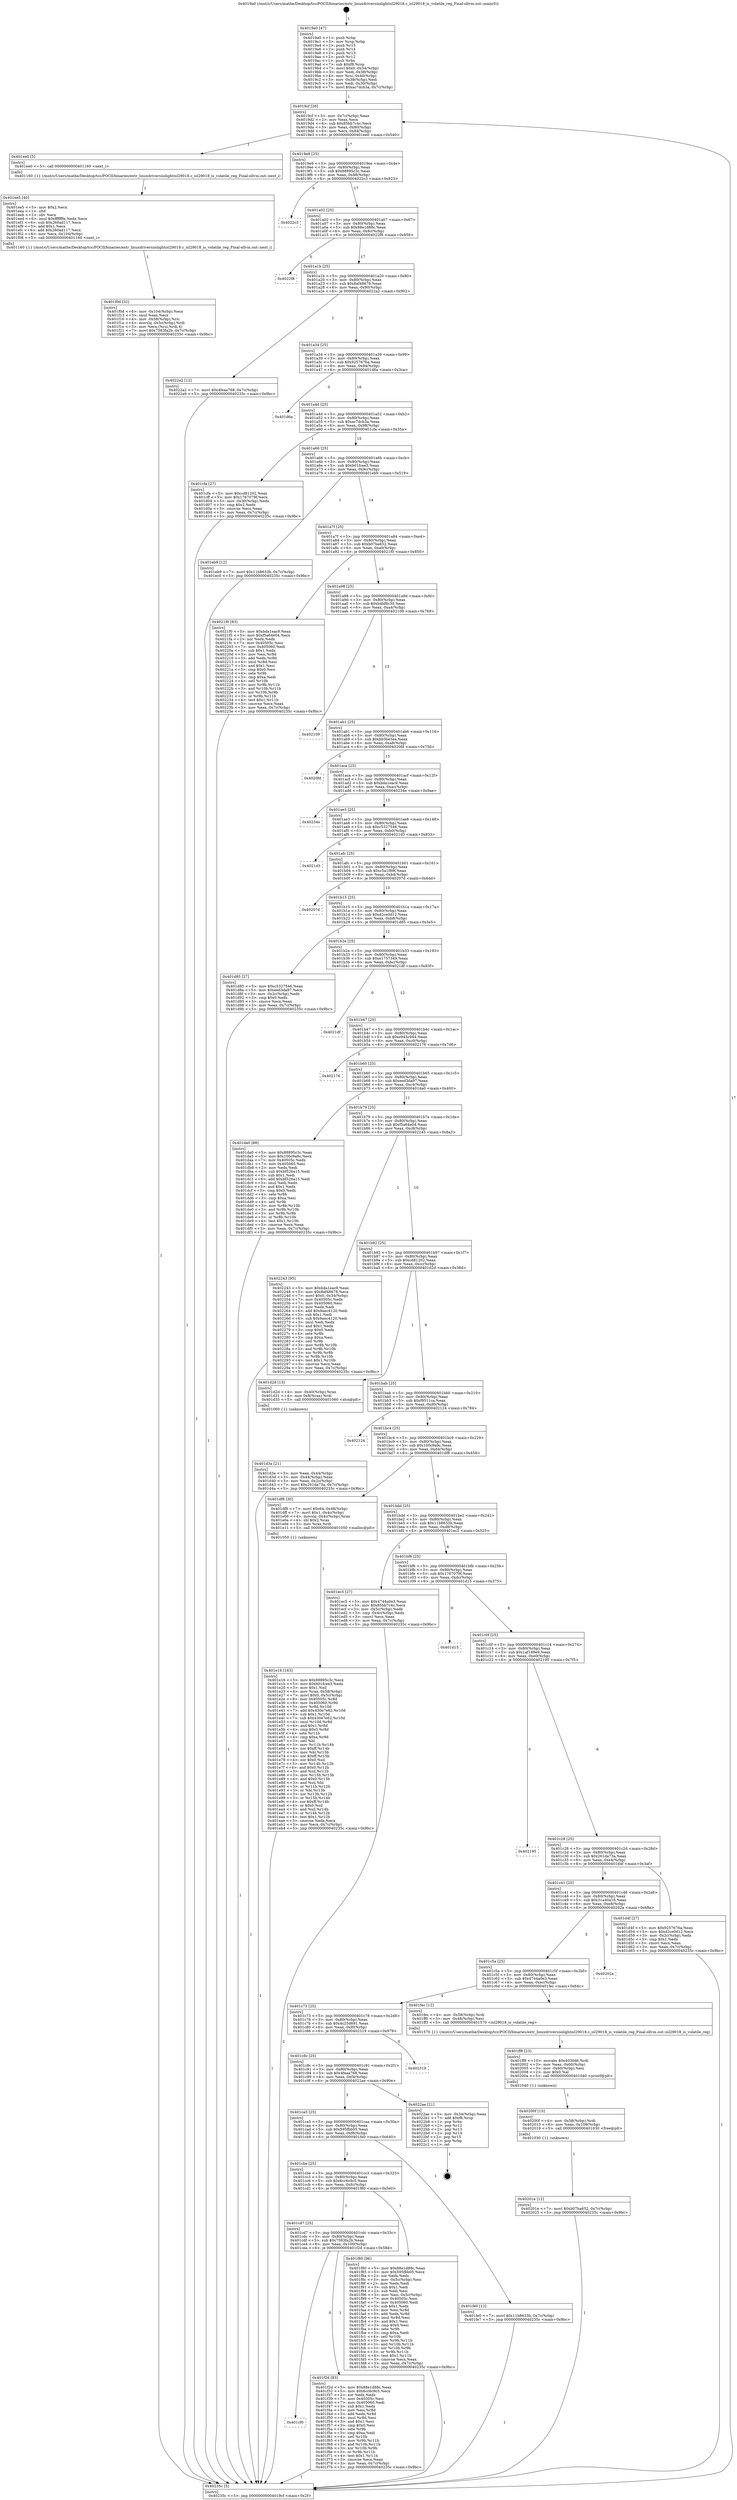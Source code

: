 digraph "0x4019a0" {
  label = "0x4019a0 (/mnt/c/Users/mathe/Desktop/tcc/POCII/binaries/extr_linuxdriversiiolightisl29018.c_isl29018_is_volatile_reg_Final-ollvm.out::main(0))"
  labelloc = "t"
  node[shape=record]

  Entry [label="",width=0.3,height=0.3,shape=circle,fillcolor=black,style=filled]
  "0x4019cf" [label="{
     0x4019cf [26]\l
     | [instrs]\l
     &nbsp;&nbsp;0x4019cf \<+3\>: mov -0x7c(%rbp),%eax\l
     &nbsp;&nbsp;0x4019d2 \<+2\>: mov %eax,%ecx\l
     &nbsp;&nbsp;0x4019d4 \<+6\>: sub $0x85bb7c4c,%ecx\l
     &nbsp;&nbsp;0x4019da \<+3\>: mov %eax,-0x80(%rbp)\l
     &nbsp;&nbsp;0x4019dd \<+6\>: mov %ecx,-0x84(%rbp)\l
     &nbsp;&nbsp;0x4019e3 \<+6\>: je 0000000000401ee0 \<main+0x540\>\l
  }"]
  "0x401ee0" [label="{
     0x401ee0 [5]\l
     | [instrs]\l
     &nbsp;&nbsp;0x401ee0 \<+5\>: call 0000000000401160 \<next_i\>\l
     | [calls]\l
     &nbsp;&nbsp;0x401160 \{1\} (/mnt/c/Users/mathe/Desktop/tcc/POCII/binaries/extr_linuxdriversiiolightisl29018.c_isl29018_is_volatile_reg_Final-ollvm.out::next_i)\l
  }"]
  "0x4019e9" [label="{
     0x4019e9 [25]\l
     | [instrs]\l
     &nbsp;&nbsp;0x4019e9 \<+5\>: jmp 00000000004019ee \<main+0x4e\>\l
     &nbsp;&nbsp;0x4019ee \<+3\>: mov -0x80(%rbp),%eax\l
     &nbsp;&nbsp;0x4019f1 \<+5\>: sub $0x88895c3c,%eax\l
     &nbsp;&nbsp;0x4019f6 \<+6\>: mov %eax,-0x88(%rbp)\l
     &nbsp;&nbsp;0x4019fc \<+6\>: je 00000000004022c3 \<main+0x923\>\l
  }"]
  Exit [label="",width=0.3,height=0.3,shape=circle,fillcolor=black,style=filled,peripheries=2]
  "0x4022c3" [label="{
     0x4022c3\l
  }", style=dashed]
  "0x401a02" [label="{
     0x401a02 [25]\l
     | [instrs]\l
     &nbsp;&nbsp;0x401a02 \<+5\>: jmp 0000000000401a07 \<main+0x67\>\l
     &nbsp;&nbsp;0x401a07 \<+3\>: mov -0x80(%rbp),%eax\l
     &nbsp;&nbsp;0x401a0a \<+5\>: sub $0x88e1d88c,%eax\l
     &nbsp;&nbsp;0x401a0f \<+6\>: mov %eax,-0x8c(%rbp)\l
     &nbsp;&nbsp;0x401a15 \<+6\>: je 00000000004022f8 \<main+0x958\>\l
  }"]
  "0x40201e" [label="{
     0x40201e [12]\l
     | [instrs]\l
     &nbsp;&nbsp;0x40201e \<+7\>: movl $0xb07ba652,-0x7c(%rbp)\l
     &nbsp;&nbsp;0x402025 \<+5\>: jmp 000000000040235c \<main+0x9bc\>\l
  }"]
  "0x4022f8" [label="{
     0x4022f8\l
  }", style=dashed]
  "0x401a1b" [label="{
     0x401a1b [25]\l
     | [instrs]\l
     &nbsp;&nbsp;0x401a1b \<+5\>: jmp 0000000000401a20 \<main+0x80\>\l
     &nbsp;&nbsp;0x401a20 \<+3\>: mov -0x80(%rbp),%eax\l
     &nbsp;&nbsp;0x401a23 \<+5\>: sub $0x8af48678,%eax\l
     &nbsp;&nbsp;0x401a28 \<+6\>: mov %eax,-0x90(%rbp)\l
     &nbsp;&nbsp;0x401a2e \<+6\>: je 00000000004022a2 \<main+0x902\>\l
  }"]
  "0x40200f" [label="{
     0x40200f [15]\l
     | [instrs]\l
     &nbsp;&nbsp;0x40200f \<+4\>: mov -0x58(%rbp),%rdi\l
     &nbsp;&nbsp;0x402013 \<+6\>: mov %eax,-0x108(%rbp)\l
     &nbsp;&nbsp;0x402019 \<+5\>: call 0000000000401030 \<free@plt\>\l
     | [calls]\l
     &nbsp;&nbsp;0x401030 \{1\} (unknown)\l
  }"]
  "0x4022a2" [label="{
     0x4022a2 [12]\l
     | [instrs]\l
     &nbsp;&nbsp;0x4022a2 \<+7\>: movl $0x4feaa768,-0x7c(%rbp)\l
     &nbsp;&nbsp;0x4022a9 \<+5\>: jmp 000000000040235c \<main+0x9bc\>\l
  }"]
  "0x401a34" [label="{
     0x401a34 [25]\l
     | [instrs]\l
     &nbsp;&nbsp;0x401a34 \<+5\>: jmp 0000000000401a39 \<main+0x99\>\l
     &nbsp;&nbsp;0x401a39 \<+3\>: mov -0x80(%rbp),%eax\l
     &nbsp;&nbsp;0x401a3c \<+5\>: sub $0x9257676a,%eax\l
     &nbsp;&nbsp;0x401a41 \<+6\>: mov %eax,-0x94(%rbp)\l
     &nbsp;&nbsp;0x401a47 \<+6\>: je 0000000000401d6a \<main+0x3ca\>\l
  }"]
  "0x401ff8" [label="{
     0x401ff8 [23]\l
     | [instrs]\l
     &nbsp;&nbsp;0x401ff8 \<+10\>: movabs $0x4030d6,%rdi\l
     &nbsp;&nbsp;0x402002 \<+3\>: mov %eax,-0x60(%rbp)\l
     &nbsp;&nbsp;0x402005 \<+3\>: mov -0x60(%rbp),%esi\l
     &nbsp;&nbsp;0x402008 \<+2\>: mov $0x0,%al\l
     &nbsp;&nbsp;0x40200a \<+5\>: call 0000000000401040 \<printf@plt\>\l
     | [calls]\l
     &nbsp;&nbsp;0x401040 \{1\} (unknown)\l
  }"]
  "0x401d6a" [label="{
     0x401d6a\l
  }", style=dashed]
  "0x401a4d" [label="{
     0x401a4d [25]\l
     | [instrs]\l
     &nbsp;&nbsp;0x401a4d \<+5\>: jmp 0000000000401a52 \<main+0xb2\>\l
     &nbsp;&nbsp;0x401a52 \<+3\>: mov -0x80(%rbp),%eax\l
     &nbsp;&nbsp;0x401a55 \<+5\>: sub $0xac7dcb3a,%eax\l
     &nbsp;&nbsp;0x401a5a \<+6\>: mov %eax,-0x98(%rbp)\l
     &nbsp;&nbsp;0x401a60 \<+6\>: je 0000000000401cfa \<main+0x35a\>\l
  }"]
  "0x401cf0" [label="{
     0x401cf0\l
  }", style=dashed]
  "0x401cfa" [label="{
     0x401cfa [27]\l
     | [instrs]\l
     &nbsp;&nbsp;0x401cfa \<+5\>: mov $0xcd81202,%eax\l
     &nbsp;&nbsp;0x401cff \<+5\>: mov $0x1767079f,%ecx\l
     &nbsp;&nbsp;0x401d04 \<+3\>: mov -0x30(%rbp),%edx\l
     &nbsp;&nbsp;0x401d07 \<+3\>: cmp $0x2,%edx\l
     &nbsp;&nbsp;0x401d0a \<+3\>: cmovne %ecx,%eax\l
     &nbsp;&nbsp;0x401d0d \<+3\>: mov %eax,-0x7c(%rbp)\l
     &nbsp;&nbsp;0x401d10 \<+5\>: jmp 000000000040235c \<main+0x9bc\>\l
  }"]
  "0x401a66" [label="{
     0x401a66 [25]\l
     | [instrs]\l
     &nbsp;&nbsp;0x401a66 \<+5\>: jmp 0000000000401a6b \<main+0xcb\>\l
     &nbsp;&nbsp;0x401a6b \<+3\>: mov -0x80(%rbp),%eax\l
     &nbsp;&nbsp;0x401a6e \<+5\>: sub $0xb01fcee3,%eax\l
     &nbsp;&nbsp;0x401a73 \<+6\>: mov %eax,-0x9c(%rbp)\l
     &nbsp;&nbsp;0x401a79 \<+6\>: je 0000000000401eb9 \<main+0x519\>\l
  }"]
  "0x40235c" [label="{
     0x40235c [5]\l
     | [instrs]\l
     &nbsp;&nbsp;0x40235c \<+5\>: jmp 00000000004019cf \<main+0x2f\>\l
  }"]
  "0x4019a0" [label="{
     0x4019a0 [47]\l
     | [instrs]\l
     &nbsp;&nbsp;0x4019a0 \<+1\>: push %rbp\l
     &nbsp;&nbsp;0x4019a1 \<+3\>: mov %rsp,%rbp\l
     &nbsp;&nbsp;0x4019a4 \<+2\>: push %r15\l
     &nbsp;&nbsp;0x4019a6 \<+2\>: push %r14\l
     &nbsp;&nbsp;0x4019a8 \<+2\>: push %r13\l
     &nbsp;&nbsp;0x4019aa \<+2\>: push %r12\l
     &nbsp;&nbsp;0x4019ac \<+1\>: push %rbx\l
     &nbsp;&nbsp;0x4019ad \<+7\>: sub $0xf8,%rsp\l
     &nbsp;&nbsp;0x4019b4 \<+7\>: movl $0x0,-0x34(%rbp)\l
     &nbsp;&nbsp;0x4019bb \<+3\>: mov %edi,-0x38(%rbp)\l
     &nbsp;&nbsp;0x4019be \<+4\>: mov %rsi,-0x40(%rbp)\l
     &nbsp;&nbsp;0x4019c2 \<+3\>: mov -0x38(%rbp),%edi\l
     &nbsp;&nbsp;0x4019c5 \<+3\>: mov %edi,-0x30(%rbp)\l
     &nbsp;&nbsp;0x4019c8 \<+7\>: movl $0xac7dcb3a,-0x7c(%rbp)\l
  }"]
  "0x401f2d" [label="{
     0x401f2d [83]\l
     | [instrs]\l
     &nbsp;&nbsp;0x401f2d \<+5\>: mov $0x88e1d88c,%eax\l
     &nbsp;&nbsp;0x401f32 \<+5\>: mov $0x6cc6c9c5,%ecx\l
     &nbsp;&nbsp;0x401f37 \<+2\>: xor %edx,%edx\l
     &nbsp;&nbsp;0x401f39 \<+7\>: mov 0x40505c,%esi\l
     &nbsp;&nbsp;0x401f40 \<+7\>: mov 0x405060,%edi\l
     &nbsp;&nbsp;0x401f47 \<+3\>: sub $0x1,%edx\l
     &nbsp;&nbsp;0x401f4a \<+3\>: mov %esi,%r8d\l
     &nbsp;&nbsp;0x401f4d \<+3\>: add %edx,%r8d\l
     &nbsp;&nbsp;0x401f50 \<+4\>: imul %r8d,%esi\l
     &nbsp;&nbsp;0x401f54 \<+3\>: and $0x1,%esi\l
     &nbsp;&nbsp;0x401f57 \<+3\>: cmp $0x0,%esi\l
     &nbsp;&nbsp;0x401f5a \<+4\>: sete %r9b\l
     &nbsp;&nbsp;0x401f5e \<+3\>: cmp $0xa,%edi\l
     &nbsp;&nbsp;0x401f61 \<+4\>: setl %r10b\l
     &nbsp;&nbsp;0x401f65 \<+3\>: mov %r9b,%r11b\l
     &nbsp;&nbsp;0x401f68 \<+3\>: and %r10b,%r11b\l
     &nbsp;&nbsp;0x401f6b \<+3\>: xor %r10b,%r9b\l
     &nbsp;&nbsp;0x401f6e \<+3\>: or %r9b,%r11b\l
     &nbsp;&nbsp;0x401f71 \<+4\>: test $0x1,%r11b\l
     &nbsp;&nbsp;0x401f75 \<+3\>: cmovne %ecx,%eax\l
     &nbsp;&nbsp;0x401f78 \<+3\>: mov %eax,-0x7c(%rbp)\l
     &nbsp;&nbsp;0x401f7b \<+5\>: jmp 000000000040235c \<main+0x9bc\>\l
  }"]
  "0x401eb9" [label="{
     0x401eb9 [12]\l
     | [instrs]\l
     &nbsp;&nbsp;0x401eb9 \<+7\>: movl $0x11b8633b,-0x7c(%rbp)\l
     &nbsp;&nbsp;0x401ec0 \<+5\>: jmp 000000000040235c \<main+0x9bc\>\l
  }"]
  "0x401a7f" [label="{
     0x401a7f [25]\l
     | [instrs]\l
     &nbsp;&nbsp;0x401a7f \<+5\>: jmp 0000000000401a84 \<main+0xe4\>\l
     &nbsp;&nbsp;0x401a84 \<+3\>: mov -0x80(%rbp),%eax\l
     &nbsp;&nbsp;0x401a87 \<+5\>: sub $0xb07ba652,%eax\l
     &nbsp;&nbsp;0x401a8c \<+6\>: mov %eax,-0xa0(%rbp)\l
     &nbsp;&nbsp;0x401a92 \<+6\>: je 00000000004021f0 \<main+0x850\>\l
  }"]
  "0x401cd7" [label="{
     0x401cd7 [25]\l
     | [instrs]\l
     &nbsp;&nbsp;0x401cd7 \<+5\>: jmp 0000000000401cdc \<main+0x33c\>\l
     &nbsp;&nbsp;0x401cdc \<+3\>: mov -0x80(%rbp),%eax\l
     &nbsp;&nbsp;0x401cdf \<+5\>: sub $0x7583fa2b,%eax\l
     &nbsp;&nbsp;0x401ce4 \<+6\>: mov %eax,-0x100(%rbp)\l
     &nbsp;&nbsp;0x401cea \<+6\>: je 0000000000401f2d \<main+0x58d\>\l
  }"]
  "0x4021f0" [label="{
     0x4021f0 [83]\l
     | [instrs]\l
     &nbsp;&nbsp;0x4021f0 \<+5\>: mov $0xbda1eac9,%eax\l
     &nbsp;&nbsp;0x4021f5 \<+5\>: mov $0xf5a64e04,%ecx\l
     &nbsp;&nbsp;0x4021fa \<+2\>: xor %edx,%edx\l
     &nbsp;&nbsp;0x4021fc \<+7\>: mov 0x40505c,%esi\l
     &nbsp;&nbsp;0x402203 \<+7\>: mov 0x405060,%edi\l
     &nbsp;&nbsp;0x40220a \<+3\>: sub $0x1,%edx\l
     &nbsp;&nbsp;0x40220d \<+3\>: mov %esi,%r8d\l
     &nbsp;&nbsp;0x402210 \<+3\>: add %edx,%r8d\l
     &nbsp;&nbsp;0x402213 \<+4\>: imul %r8d,%esi\l
     &nbsp;&nbsp;0x402217 \<+3\>: and $0x1,%esi\l
     &nbsp;&nbsp;0x40221a \<+3\>: cmp $0x0,%esi\l
     &nbsp;&nbsp;0x40221d \<+4\>: sete %r9b\l
     &nbsp;&nbsp;0x402221 \<+3\>: cmp $0xa,%edi\l
     &nbsp;&nbsp;0x402224 \<+4\>: setl %r10b\l
     &nbsp;&nbsp;0x402228 \<+3\>: mov %r9b,%r11b\l
     &nbsp;&nbsp;0x40222b \<+3\>: and %r10b,%r11b\l
     &nbsp;&nbsp;0x40222e \<+3\>: xor %r10b,%r9b\l
     &nbsp;&nbsp;0x402231 \<+3\>: or %r9b,%r11b\l
     &nbsp;&nbsp;0x402234 \<+4\>: test $0x1,%r11b\l
     &nbsp;&nbsp;0x402238 \<+3\>: cmovne %ecx,%eax\l
     &nbsp;&nbsp;0x40223b \<+3\>: mov %eax,-0x7c(%rbp)\l
     &nbsp;&nbsp;0x40223e \<+5\>: jmp 000000000040235c \<main+0x9bc\>\l
  }"]
  "0x401a98" [label="{
     0x401a98 [25]\l
     | [instrs]\l
     &nbsp;&nbsp;0x401a98 \<+5\>: jmp 0000000000401a9d \<main+0xfd\>\l
     &nbsp;&nbsp;0x401a9d \<+3\>: mov -0x80(%rbp),%eax\l
     &nbsp;&nbsp;0x401aa0 \<+5\>: sub $0xb4bf6c30,%eax\l
     &nbsp;&nbsp;0x401aa5 \<+6\>: mov %eax,-0xa4(%rbp)\l
     &nbsp;&nbsp;0x401aab \<+6\>: je 0000000000402109 \<main+0x769\>\l
  }"]
  "0x401f80" [label="{
     0x401f80 [96]\l
     | [instrs]\l
     &nbsp;&nbsp;0x401f80 \<+5\>: mov $0x88e1d88c,%eax\l
     &nbsp;&nbsp;0x401f85 \<+5\>: mov $0x595fbb05,%ecx\l
     &nbsp;&nbsp;0x401f8a \<+2\>: xor %edx,%edx\l
     &nbsp;&nbsp;0x401f8c \<+3\>: mov -0x5c(%rbp),%esi\l
     &nbsp;&nbsp;0x401f8f \<+2\>: mov %edx,%edi\l
     &nbsp;&nbsp;0x401f91 \<+3\>: sub $0x1,%edi\l
     &nbsp;&nbsp;0x401f94 \<+2\>: sub %edi,%esi\l
     &nbsp;&nbsp;0x401f96 \<+3\>: mov %esi,-0x5c(%rbp)\l
     &nbsp;&nbsp;0x401f99 \<+7\>: mov 0x40505c,%esi\l
     &nbsp;&nbsp;0x401fa0 \<+7\>: mov 0x405060,%edi\l
     &nbsp;&nbsp;0x401fa7 \<+3\>: sub $0x1,%edx\l
     &nbsp;&nbsp;0x401faa \<+3\>: mov %esi,%r8d\l
     &nbsp;&nbsp;0x401fad \<+3\>: add %edx,%r8d\l
     &nbsp;&nbsp;0x401fb0 \<+4\>: imul %r8d,%esi\l
     &nbsp;&nbsp;0x401fb4 \<+3\>: and $0x1,%esi\l
     &nbsp;&nbsp;0x401fb7 \<+3\>: cmp $0x0,%esi\l
     &nbsp;&nbsp;0x401fba \<+4\>: sete %r9b\l
     &nbsp;&nbsp;0x401fbe \<+3\>: cmp $0xa,%edi\l
     &nbsp;&nbsp;0x401fc1 \<+4\>: setl %r10b\l
     &nbsp;&nbsp;0x401fc5 \<+3\>: mov %r9b,%r11b\l
     &nbsp;&nbsp;0x401fc8 \<+3\>: and %r10b,%r11b\l
     &nbsp;&nbsp;0x401fcb \<+3\>: xor %r10b,%r9b\l
     &nbsp;&nbsp;0x401fce \<+3\>: or %r9b,%r11b\l
     &nbsp;&nbsp;0x401fd1 \<+4\>: test $0x1,%r11b\l
     &nbsp;&nbsp;0x401fd5 \<+3\>: cmovne %ecx,%eax\l
     &nbsp;&nbsp;0x401fd8 \<+3\>: mov %eax,-0x7c(%rbp)\l
     &nbsp;&nbsp;0x401fdb \<+5\>: jmp 000000000040235c \<main+0x9bc\>\l
  }"]
  "0x402109" [label="{
     0x402109\l
  }", style=dashed]
  "0x401ab1" [label="{
     0x401ab1 [25]\l
     | [instrs]\l
     &nbsp;&nbsp;0x401ab1 \<+5\>: jmp 0000000000401ab6 \<main+0x116\>\l
     &nbsp;&nbsp;0x401ab6 \<+3\>: mov -0x80(%rbp),%eax\l
     &nbsp;&nbsp;0x401ab9 \<+5\>: sub $0xbb3be3ee,%eax\l
     &nbsp;&nbsp;0x401abe \<+6\>: mov %eax,-0xa8(%rbp)\l
     &nbsp;&nbsp;0x401ac4 \<+6\>: je 00000000004020fd \<main+0x75d\>\l
  }"]
  "0x401cbe" [label="{
     0x401cbe [25]\l
     | [instrs]\l
     &nbsp;&nbsp;0x401cbe \<+5\>: jmp 0000000000401cc3 \<main+0x323\>\l
     &nbsp;&nbsp;0x401cc3 \<+3\>: mov -0x80(%rbp),%eax\l
     &nbsp;&nbsp;0x401cc6 \<+5\>: sub $0x6cc6c9c5,%eax\l
     &nbsp;&nbsp;0x401ccb \<+6\>: mov %eax,-0xfc(%rbp)\l
     &nbsp;&nbsp;0x401cd1 \<+6\>: je 0000000000401f80 \<main+0x5e0\>\l
  }"]
  "0x4020fd" [label="{
     0x4020fd\l
  }", style=dashed]
  "0x401aca" [label="{
     0x401aca [25]\l
     | [instrs]\l
     &nbsp;&nbsp;0x401aca \<+5\>: jmp 0000000000401acf \<main+0x12f\>\l
     &nbsp;&nbsp;0x401acf \<+3\>: mov -0x80(%rbp),%eax\l
     &nbsp;&nbsp;0x401ad2 \<+5\>: sub $0xbda1eac9,%eax\l
     &nbsp;&nbsp;0x401ad7 \<+6\>: mov %eax,-0xac(%rbp)\l
     &nbsp;&nbsp;0x401add \<+6\>: je 000000000040234e \<main+0x9ae\>\l
  }"]
  "0x401fe0" [label="{
     0x401fe0 [12]\l
     | [instrs]\l
     &nbsp;&nbsp;0x401fe0 \<+7\>: movl $0x11b8633b,-0x7c(%rbp)\l
     &nbsp;&nbsp;0x401fe7 \<+5\>: jmp 000000000040235c \<main+0x9bc\>\l
  }"]
  "0x40234e" [label="{
     0x40234e\l
  }", style=dashed]
  "0x401ae3" [label="{
     0x401ae3 [25]\l
     | [instrs]\l
     &nbsp;&nbsp;0x401ae3 \<+5\>: jmp 0000000000401ae8 \<main+0x148\>\l
     &nbsp;&nbsp;0x401ae8 \<+3\>: mov -0x80(%rbp),%eax\l
     &nbsp;&nbsp;0x401aeb \<+5\>: sub $0xc5327546,%eax\l
     &nbsp;&nbsp;0x401af0 \<+6\>: mov %eax,-0xb0(%rbp)\l
     &nbsp;&nbsp;0x401af6 \<+6\>: je 00000000004021d3 \<main+0x833\>\l
  }"]
  "0x401ca5" [label="{
     0x401ca5 [25]\l
     | [instrs]\l
     &nbsp;&nbsp;0x401ca5 \<+5\>: jmp 0000000000401caa \<main+0x30a\>\l
     &nbsp;&nbsp;0x401caa \<+3\>: mov -0x80(%rbp),%eax\l
     &nbsp;&nbsp;0x401cad \<+5\>: sub $0x595fbb05,%eax\l
     &nbsp;&nbsp;0x401cb2 \<+6\>: mov %eax,-0xf8(%rbp)\l
     &nbsp;&nbsp;0x401cb8 \<+6\>: je 0000000000401fe0 \<main+0x640\>\l
  }"]
  "0x4021d3" [label="{
     0x4021d3\l
  }", style=dashed]
  "0x401afc" [label="{
     0x401afc [25]\l
     | [instrs]\l
     &nbsp;&nbsp;0x401afc \<+5\>: jmp 0000000000401b01 \<main+0x161\>\l
     &nbsp;&nbsp;0x401b01 \<+3\>: mov -0x80(%rbp),%eax\l
     &nbsp;&nbsp;0x401b04 \<+5\>: sub $0xc5a1f89f,%eax\l
     &nbsp;&nbsp;0x401b09 \<+6\>: mov %eax,-0xb4(%rbp)\l
     &nbsp;&nbsp;0x401b0f \<+6\>: je 000000000040207d \<main+0x6dd\>\l
  }"]
  "0x4022ae" [label="{
     0x4022ae [21]\l
     | [instrs]\l
     &nbsp;&nbsp;0x4022ae \<+3\>: mov -0x34(%rbp),%eax\l
     &nbsp;&nbsp;0x4022b1 \<+7\>: add $0xf8,%rsp\l
     &nbsp;&nbsp;0x4022b8 \<+1\>: pop %rbx\l
     &nbsp;&nbsp;0x4022b9 \<+2\>: pop %r12\l
     &nbsp;&nbsp;0x4022bb \<+2\>: pop %r13\l
     &nbsp;&nbsp;0x4022bd \<+2\>: pop %r14\l
     &nbsp;&nbsp;0x4022bf \<+2\>: pop %r15\l
     &nbsp;&nbsp;0x4022c1 \<+1\>: pop %rbp\l
     &nbsp;&nbsp;0x4022c2 \<+1\>: ret\l
  }"]
  "0x40207d" [label="{
     0x40207d\l
  }", style=dashed]
  "0x401b15" [label="{
     0x401b15 [25]\l
     | [instrs]\l
     &nbsp;&nbsp;0x401b15 \<+5\>: jmp 0000000000401b1a \<main+0x17a\>\l
     &nbsp;&nbsp;0x401b1a \<+3\>: mov -0x80(%rbp),%eax\l
     &nbsp;&nbsp;0x401b1d \<+5\>: sub $0xd2ce0d12,%eax\l
     &nbsp;&nbsp;0x401b22 \<+6\>: mov %eax,-0xb8(%rbp)\l
     &nbsp;&nbsp;0x401b28 \<+6\>: je 0000000000401d85 \<main+0x3e5\>\l
  }"]
  "0x401c8c" [label="{
     0x401c8c [25]\l
     | [instrs]\l
     &nbsp;&nbsp;0x401c8c \<+5\>: jmp 0000000000401c91 \<main+0x2f1\>\l
     &nbsp;&nbsp;0x401c91 \<+3\>: mov -0x80(%rbp),%eax\l
     &nbsp;&nbsp;0x401c94 \<+5\>: sub $0x4feaa768,%eax\l
     &nbsp;&nbsp;0x401c99 \<+6\>: mov %eax,-0xf4(%rbp)\l
     &nbsp;&nbsp;0x401c9f \<+6\>: je 00000000004022ae \<main+0x90e\>\l
  }"]
  "0x401d85" [label="{
     0x401d85 [27]\l
     | [instrs]\l
     &nbsp;&nbsp;0x401d85 \<+5\>: mov $0xc5327546,%eax\l
     &nbsp;&nbsp;0x401d8a \<+5\>: mov $0xeed3da97,%ecx\l
     &nbsp;&nbsp;0x401d8f \<+3\>: mov -0x2c(%rbp),%edx\l
     &nbsp;&nbsp;0x401d92 \<+3\>: cmp $0x0,%edx\l
     &nbsp;&nbsp;0x401d95 \<+3\>: cmove %ecx,%eax\l
     &nbsp;&nbsp;0x401d98 \<+3\>: mov %eax,-0x7c(%rbp)\l
     &nbsp;&nbsp;0x401d9b \<+5\>: jmp 000000000040235c \<main+0x9bc\>\l
  }"]
  "0x401b2e" [label="{
     0x401b2e [25]\l
     | [instrs]\l
     &nbsp;&nbsp;0x401b2e \<+5\>: jmp 0000000000401b33 \<main+0x193\>\l
     &nbsp;&nbsp;0x401b33 \<+3\>: mov -0x80(%rbp),%eax\l
     &nbsp;&nbsp;0x401b36 \<+5\>: sub $0xe1757349,%eax\l
     &nbsp;&nbsp;0x401b3b \<+6\>: mov %eax,-0xbc(%rbp)\l
     &nbsp;&nbsp;0x401b41 \<+6\>: je 00000000004021df \<main+0x83f\>\l
  }"]
  "0x402319" [label="{
     0x402319\l
  }", style=dashed]
  "0x4021df" [label="{
     0x4021df\l
  }", style=dashed]
  "0x401b47" [label="{
     0x401b47 [25]\l
     | [instrs]\l
     &nbsp;&nbsp;0x401b47 \<+5\>: jmp 0000000000401b4c \<main+0x1ac\>\l
     &nbsp;&nbsp;0x401b4c \<+3\>: mov -0x80(%rbp),%eax\l
     &nbsp;&nbsp;0x401b4f \<+5\>: sub $0xe945c944,%eax\l
     &nbsp;&nbsp;0x401b54 \<+6\>: mov %eax,-0xc0(%rbp)\l
     &nbsp;&nbsp;0x401b5a \<+6\>: je 0000000000402176 \<main+0x7d6\>\l
  }"]
  "0x401c73" [label="{
     0x401c73 [25]\l
     | [instrs]\l
     &nbsp;&nbsp;0x401c73 \<+5\>: jmp 0000000000401c78 \<main+0x2d8\>\l
     &nbsp;&nbsp;0x401c78 \<+3\>: mov -0x80(%rbp),%eax\l
     &nbsp;&nbsp;0x401c7b \<+5\>: sub $0x4c25d691,%eax\l
     &nbsp;&nbsp;0x401c80 \<+6\>: mov %eax,-0xf0(%rbp)\l
     &nbsp;&nbsp;0x401c86 \<+6\>: je 0000000000402319 \<main+0x979\>\l
  }"]
  "0x402176" [label="{
     0x402176\l
  }", style=dashed]
  "0x401b60" [label="{
     0x401b60 [25]\l
     | [instrs]\l
     &nbsp;&nbsp;0x401b60 \<+5\>: jmp 0000000000401b65 \<main+0x1c5\>\l
     &nbsp;&nbsp;0x401b65 \<+3\>: mov -0x80(%rbp),%eax\l
     &nbsp;&nbsp;0x401b68 \<+5\>: sub $0xeed3da97,%eax\l
     &nbsp;&nbsp;0x401b6d \<+6\>: mov %eax,-0xc4(%rbp)\l
     &nbsp;&nbsp;0x401b73 \<+6\>: je 0000000000401da0 \<main+0x400\>\l
  }"]
  "0x401fec" [label="{
     0x401fec [12]\l
     | [instrs]\l
     &nbsp;&nbsp;0x401fec \<+4\>: mov -0x58(%rbp),%rdi\l
     &nbsp;&nbsp;0x401ff0 \<+3\>: mov -0x48(%rbp),%esi\l
     &nbsp;&nbsp;0x401ff3 \<+5\>: call 0000000000401570 \<isl29018_is_volatile_reg\>\l
     | [calls]\l
     &nbsp;&nbsp;0x401570 \{1\} (/mnt/c/Users/mathe/Desktop/tcc/POCII/binaries/extr_linuxdriversiiolightisl29018.c_isl29018_is_volatile_reg_Final-ollvm.out::isl29018_is_volatile_reg)\l
  }"]
  "0x401da0" [label="{
     0x401da0 [88]\l
     | [instrs]\l
     &nbsp;&nbsp;0x401da0 \<+5\>: mov $0x88895c3c,%eax\l
     &nbsp;&nbsp;0x401da5 \<+5\>: mov $0x100c9a9c,%ecx\l
     &nbsp;&nbsp;0x401daa \<+7\>: mov 0x40505c,%edx\l
     &nbsp;&nbsp;0x401db1 \<+7\>: mov 0x405060,%esi\l
     &nbsp;&nbsp;0x401db8 \<+2\>: mov %edx,%edi\l
     &nbsp;&nbsp;0x401dba \<+6\>: sub $0xbf526a15,%edi\l
     &nbsp;&nbsp;0x401dc0 \<+3\>: sub $0x1,%edi\l
     &nbsp;&nbsp;0x401dc3 \<+6\>: add $0xbf526a15,%edi\l
     &nbsp;&nbsp;0x401dc9 \<+3\>: imul %edi,%edx\l
     &nbsp;&nbsp;0x401dcc \<+3\>: and $0x1,%edx\l
     &nbsp;&nbsp;0x401dcf \<+3\>: cmp $0x0,%edx\l
     &nbsp;&nbsp;0x401dd2 \<+4\>: sete %r8b\l
     &nbsp;&nbsp;0x401dd6 \<+3\>: cmp $0xa,%esi\l
     &nbsp;&nbsp;0x401dd9 \<+4\>: setl %r9b\l
     &nbsp;&nbsp;0x401ddd \<+3\>: mov %r8b,%r10b\l
     &nbsp;&nbsp;0x401de0 \<+3\>: and %r9b,%r10b\l
     &nbsp;&nbsp;0x401de3 \<+3\>: xor %r9b,%r8b\l
     &nbsp;&nbsp;0x401de6 \<+3\>: or %r8b,%r10b\l
     &nbsp;&nbsp;0x401de9 \<+4\>: test $0x1,%r10b\l
     &nbsp;&nbsp;0x401ded \<+3\>: cmovne %ecx,%eax\l
     &nbsp;&nbsp;0x401df0 \<+3\>: mov %eax,-0x7c(%rbp)\l
     &nbsp;&nbsp;0x401df3 \<+5\>: jmp 000000000040235c \<main+0x9bc\>\l
  }"]
  "0x401b79" [label="{
     0x401b79 [25]\l
     | [instrs]\l
     &nbsp;&nbsp;0x401b79 \<+5\>: jmp 0000000000401b7e \<main+0x1de\>\l
     &nbsp;&nbsp;0x401b7e \<+3\>: mov -0x80(%rbp),%eax\l
     &nbsp;&nbsp;0x401b81 \<+5\>: sub $0xf5a64e04,%eax\l
     &nbsp;&nbsp;0x401b86 \<+6\>: mov %eax,-0xc8(%rbp)\l
     &nbsp;&nbsp;0x401b8c \<+6\>: je 0000000000402243 \<main+0x8a3\>\l
  }"]
  "0x401c5a" [label="{
     0x401c5a [25]\l
     | [instrs]\l
     &nbsp;&nbsp;0x401c5a \<+5\>: jmp 0000000000401c5f \<main+0x2bf\>\l
     &nbsp;&nbsp;0x401c5f \<+3\>: mov -0x80(%rbp),%eax\l
     &nbsp;&nbsp;0x401c62 \<+5\>: sub $0x4744a0e3,%eax\l
     &nbsp;&nbsp;0x401c67 \<+6\>: mov %eax,-0xec(%rbp)\l
     &nbsp;&nbsp;0x401c6d \<+6\>: je 0000000000401fec \<main+0x64c\>\l
  }"]
  "0x402243" [label="{
     0x402243 [95]\l
     | [instrs]\l
     &nbsp;&nbsp;0x402243 \<+5\>: mov $0xbda1eac9,%eax\l
     &nbsp;&nbsp;0x402248 \<+5\>: mov $0x8af48678,%ecx\l
     &nbsp;&nbsp;0x40224d \<+7\>: movl $0x0,-0x34(%rbp)\l
     &nbsp;&nbsp;0x402254 \<+7\>: mov 0x40505c,%edx\l
     &nbsp;&nbsp;0x40225b \<+7\>: mov 0x405060,%esi\l
     &nbsp;&nbsp;0x402262 \<+2\>: mov %edx,%edi\l
     &nbsp;&nbsp;0x402264 \<+6\>: add $0x9aec4120,%edi\l
     &nbsp;&nbsp;0x40226a \<+3\>: sub $0x1,%edi\l
     &nbsp;&nbsp;0x40226d \<+6\>: sub $0x9aec4120,%edi\l
     &nbsp;&nbsp;0x402273 \<+3\>: imul %edi,%edx\l
     &nbsp;&nbsp;0x402276 \<+3\>: and $0x1,%edx\l
     &nbsp;&nbsp;0x402279 \<+3\>: cmp $0x0,%edx\l
     &nbsp;&nbsp;0x40227c \<+4\>: sete %r8b\l
     &nbsp;&nbsp;0x402280 \<+3\>: cmp $0xa,%esi\l
     &nbsp;&nbsp;0x402283 \<+4\>: setl %r9b\l
     &nbsp;&nbsp;0x402287 \<+3\>: mov %r8b,%r10b\l
     &nbsp;&nbsp;0x40228a \<+3\>: and %r9b,%r10b\l
     &nbsp;&nbsp;0x40228d \<+3\>: xor %r9b,%r8b\l
     &nbsp;&nbsp;0x402290 \<+3\>: or %r8b,%r10b\l
     &nbsp;&nbsp;0x402293 \<+4\>: test $0x1,%r10b\l
     &nbsp;&nbsp;0x402297 \<+3\>: cmovne %ecx,%eax\l
     &nbsp;&nbsp;0x40229a \<+3\>: mov %eax,-0x7c(%rbp)\l
     &nbsp;&nbsp;0x40229d \<+5\>: jmp 000000000040235c \<main+0x9bc\>\l
  }"]
  "0x401b92" [label="{
     0x401b92 [25]\l
     | [instrs]\l
     &nbsp;&nbsp;0x401b92 \<+5\>: jmp 0000000000401b97 \<main+0x1f7\>\l
     &nbsp;&nbsp;0x401b97 \<+3\>: mov -0x80(%rbp),%eax\l
     &nbsp;&nbsp;0x401b9a \<+5\>: sub $0xcd81202,%eax\l
     &nbsp;&nbsp;0x401b9f \<+6\>: mov %eax,-0xcc(%rbp)\l
     &nbsp;&nbsp;0x401ba5 \<+6\>: je 0000000000401d2d \<main+0x38d\>\l
  }"]
  "0x40202a" [label="{
     0x40202a\l
  }", style=dashed]
  "0x401d2d" [label="{
     0x401d2d [13]\l
     | [instrs]\l
     &nbsp;&nbsp;0x401d2d \<+4\>: mov -0x40(%rbp),%rax\l
     &nbsp;&nbsp;0x401d31 \<+4\>: mov 0x8(%rax),%rdi\l
     &nbsp;&nbsp;0x401d35 \<+5\>: call 0000000000401060 \<atoi@plt\>\l
     | [calls]\l
     &nbsp;&nbsp;0x401060 \{1\} (unknown)\l
  }"]
  "0x401bab" [label="{
     0x401bab [25]\l
     | [instrs]\l
     &nbsp;&nbsp;0x401bab \<+5\>: jmp 0000000000401bb0 \<main+0x210\>\l
     &nbsp;&nbsp;0x401bb0 \<+3\>: mov -0x80(%rbp),%eax\l
     &nbsp;&nbsp;0x401bb3 \<+5\>: sub $0xf9511ca,%eax\l
     &nbsp;&nbsp;0x401bb8 \<+6\>: mov %eax,-0xd0(%rbp)\l
     &nbsp;&nbsp;0x401bbe \<+6\>: je 0000000000402124 \<main+0x784\>\l
  }"]
  "0x401d3a" [label="{
     0x401d3a [21]\l
     | [instrs]\l
     &nbsp;&nbsp;0x401d3a \<+3\>: mov %eax,-0x44(%rbp)\l
     &nbsp;&nbsp;0x401d3d \<+3\>: mov -0x44(%rbp),%eax\l
     &nbsp;&nbsp;0x401d40 \<+3\>: mov %eax,-0x2c(%rbp)\l
     &nbsp;&nbsp;0x401d43 \<+7\>: movl $0x261da73a,-0x7c(%rbp)\l
     &nbsp;&nbsp;0x401d4a \<+5\>: jmp 000000000040235c \<main+0x9bc\>\l
  }"]
  "0x401f0d" [label="{
     0x401f0d [32]\l
     | [instrs]\l
     &nbsp;&nbsp;0x401f0d \<+6\>: mov -0x104(%rbp),%ecx\l
     &nbsp;&nbsp;0x401f13 \<+3\>: imul %eax,%ecx\l
     &nbsp;&nbsp;0x401f16 \<+4\>: mov -0x58(%rbp),%rsi\l
     &nbsp;&nbsp;0x401f1a \<+4\>: movslq -0x5c(%rbp),%rdi\l
     &nbsp;&nbsp;0x401f1e \<+3\>: mov %ecx,(%rsi,%rdi,4)\l
     &nbsp;&nbsp;0x401f21 \<+7\>: movl $0x7583fa2b,-0x7c(%rbp)\l
     &nbsp;&nbsp;0x401f28 \<+5\>: jmp 000000000040235c \<main+0x9bc\>\l
  }"]
  "0x402124" [label="{
     0x402124\l
  }", style=dashed]
  "0x401bc4" [label="{
     0x401bc4 [25]\l
     | [instrs]\l
     &nbsp;&nbsp;0x401bc4 \<+5\>: jmp 0000000000401bc9 \<main+0x229\>\l
     &nbsp;&nbsp;0x401bc9 \<+3\>: mov -0x80(%rbp),%eax\l
     &nbsp;&nbsp;0x401bcc \<+5\>: sub $0x100c9a9c,%eax\l
     &nbsp;&nbsp;0x401bd1 \<+6\>: mov %eax,-0xd4(%rbp)\l
     &nbsp;&nbsp;0x401bd7 \<+6\>: je 0000000000401df8 \<main+0x458\>\l
  }"]
  "0x401ee5" [label="{
     0x401ee5 [40]\l
     | [instrs]\l
     &nbsp;&nbsp;0x401ee5 \<+5\>: mov $0x2,%ecx\l
     &nbsp;&nbsp;0x401eea \<+1\>: cltd\l
     &nbsp;&nbsp;0x401eeb \<+2\>: idiv %ecx\l
     &nbsp;&nbsp;0x401eed \<+6\>: imul $0xfffffffe,%edx,%ecx\l
     &nbsp;&nbsp;0x401ef3 \<+6\>: sub $0x260ad117,%ecx\l
     &nbsp;&nbsp;0x401ef9 \<+3\>: add $0x1,%ecx\l
     &nbsp;&nbsp;0x401efc \<+6\>: add $0x260ad117,%ecx\l
     &nbsp;&nbsp;0x401f02 \<+6\>: mov %ecx,-0x104(%rbp)\l
     &nbsp;&nbsp;0x401f08 \<+5\>: call 0000000000401160 \<next_i\>\l
     | [calls]\l
     &nbsp;&nbsp;0x401160 \{1\} (/mnt/c/Users/mathe/Desktop/tcc/POCII/binaries/extr_linuxdriversiiolightisl29018.c_isl29018_is_volatile_reg_Final-ollvm.out::next_i)\l
  }"]
  "0x401df8" [label="{
     0x401df8 [30]\l
     | [instrs]\l
     &nbsp;&nbsp;0x401df8 \<+7\>: movl $0x64,-0x48(%rbp)\l
     &nbsp;&nbsp;0x401dff \<+7\>: movl $0x1,-0x4c(%rbp)\l
     &nbsp;&nbsp;0x401e06 \<+4\>: movslq -0x4c(%rbp),%rax\l
     &nbsp;&nbsp;0x401e0a \<+4\>: shl $0x2,%rax\l
     &nbsp;&nbsp;0x401e0e \<+3\>: mov %rax,%rdi\l
     &nbsp;&nbsp;0x401e11 \<+5\>: call 0000000000401050 \<malloc@plt\>\l
     | [calls]\l
     &nbsp;&nbsp;0x401050 \{1\} (unknown)\l
  }"]
  "0x401bdd" [label="{
     0x401bdd [25]\l
     | [instrs]\l
     &nbsp;&nbsp;0x401bdd \<+5\>: jmp 0000000000401be2 \<main+0x242\>\l
     &nbsp;&nbsp;0x401be2 \<+3\>: mov -0x80(%rbp),%eax\l
     &nbsp;&nbsp;0x401be5 \<+5\>: sub $0x11b8633b,%eax\l
     &nbsp;&nbsp;0x401bea \<+6\>: mov %eax,-0xd8(%rbp)\l
     &nbsp;&nbsp;0x401bf0 \<+6\>: je 0000000000401ec5 \<main+0x525\>\l
  }"]
  "0x401e16" [label="{
     0x401e16 [163]\l
     | [instrs]\l
     &nbsp;&nbsp;0x401e16 \<+5\>: mov $0x88895c3c,%ecx\l
     &nbsp;&nbsp;0x401e1b \<+5\>: mov $0xb01fcee3,%edx\l
     &nbsp;&nbsp;0x401e20 \<+3\>: mov $0x1,%sil\l
     &nbsp;&nbsp;0x401e23 \<+4\>: mov %rax,-0x58(%rbp)\l
     &nbsp;&nbsp;0x401e27 \<+7\>: movl $0x0,-0x5c(%rbp)\l
     &nbsp;&nbsp;0x401e2e \<+8\>: mov 0x40505c,%r8d\l
     &nbsp;&nbsp;0x401e36 \<+8\>: mov 0x405060,%r9d\l
     &nbsp;&nbsp;0x401e3e \<+3\>: mov %r8d,%r10d\l
     &nbsp;&nbsp;0x401e41 \<+7\>: add $0x430e7e62,%r10d\l
     &nbsp;&nbsp;0x401e48 \<+4\>: sub $0x1,%r10d\l
     &nbsp;&nbsp;0x401e4c \<+7\>: sub $0x430e7e62,%r10d\l
     &nbsp;&nbsp;0x401e53 \<+4\>: imul %r10d,%r8d\l
     &nbsp;&nbsp;0x401e57 \<+4\>: and $0x1,%r8d\l
     &nbsp;&nbsp;0x401e5b \<+4\>: cmp $0x0,%r8d\l
     &nbsp;&nbsp;0x401e5f \<+4\>: sete %r11b\l
     &nbsp;&nbsp;0x401e63 \<+4\>: cmp $0xa,%r9d\l
     &nbsp;&nbsp;0x401e67 \<+3\>: setl %bl\l
     &nbsp;&nbsp;0x401e6a \<+3\>: mov %r11b,%r14b\l
     &nbsp;&nbsp;0x401e6d \<+4\>: xor $0xff,%r14b\l
     &nbsp;&nbsp;0x401e71 \<+3\>: mov %bl,%r15b\l
     &nbsp;&nbsp;0x401e74 \<+4\>: xor $0xff,%r15b\l
     &nbsp;&nbsp;0x401e78 \<+4\>: xor $0x0,%sil\l
     &nbsp;&nbsp;0x401e7c \<+3\>: mov %r14b,%r12b\l
     &nbsp;&nbsp;0x401e7f \<+4\>: and $0x0,%r12b\l
     &nbsp;&nbsp;0x401e83 \<+3\>: and %sil,%r11b\l
     &nbsp;&nbsp;0x401e86 \<+3\>: mov %r15b,%r13b\l
     &nbsp;&nbsp;0x401e89 \<+4\>: and $0x0,%r13b\l
     &nbsp;&nbsp;0x401e8d \<+3\>: and %sil,%bl\l
     &nbsp;&nbsp;0x401e90 \<+3\>: or %r11b,%r12b\l
     &nbsp;&nbsp;0x401e93 \<+3\>: or %bl,%r13b\l
     &nbsp;&nbsp;0x401e96 \<+3\>: xor %r13b,%r12b\l
     &nbsp;&nbsp;0x401e99 \<+3\>: or %r15b,%r14b\l
     &nbsp;&nbsp;0x401e9c \<+4\>: xor $0xff,%r14b\l
     &nbsp;&nbsp;0x401ea0 \<+4\>: or $0x0,%sil\l
     &nbsp;&nbsp;0x401ea4 \<+3\>: and %sil,%r14b\l
     &nbsp;&nbsp;0x401ea7 \<+3\>: or %r14b,%r12b\l
     &nbsp;&nbsp;0x401eaa \<+4\>: test $0x1,%r12b\l
     &nbsp;&nbsp;0x401eae \<+3\>: cmovne %edx,%ecx\l
     &nbsp;&nbsp;0x401eb1 \<+3\>: mov %ecx,-0x7c(%rbp)\l
     &nbsp;&nbsp;0x401eb4 \<+5\>: jmp 000000000040235c \<main+0x9bc\>\l
  }"]
  "0x401ec5" [label="{
     0x401ec5 [27]\l
     | [instrs]\l
     &nbsp;&nbsp;0x401ec5 \<+5\>: mov $0x4744a0e3,%eax\l
     &nbsp;&nbsp;0x401eca \<+5\>: mov $0x85bb7c4c,%ecx\l
     &nbsp;&nbsp;0x401ecf \<+3\>: mov -0x5c(%rbp),%edx\l
     &nbsp;&nbsp;0x401ed2 \<+3\>: cmp -0x4c(%rbp),%edx\l
     &nbsp;&nbsp;0x401ed5 \<+3\>: cmovl %ecx,%eax\l
     &nbsp;&nbsp;0x401ed8 \<+3\>: mov %eax,-0x7c(%rbp)\l
     &nbsp;&nbsp;0x401edb \<+5\>: jmp 000000000040235c \<main+0x9bc\>\l
  }"]
  "0x401bf6" [label="{
     0x401bf6 [25]\l
     | [instrs]\l
     &nbsp;&nbsp;0x401bf6 \<+5\>: jmp 0000000000401bfb \<main+0x25b\>\l
     &nbsp;&nbsp;0x401bfb \<+3\>: mov -0x80(%rbp),%eax\l
     &nbsp;&nbsp;0x401bfe \<+5\>: sub $0x1767079f,%eax\l
     &nbsp;&nbsp;0x401c03 \<+6\>: mov %eax,-0xdc(%rbp)\l
     &nbsp;&nbsp;0x401c09 \<+6\>: je 0000000000401d15 \<main+0x375\>\l
  }"]
  "0x401c41" [label="{
     0x401c41 [25]\l
     | [instrs]\l
     &nbsp;&nbsp;0x401c41 \<+5\>: jmp 0000000000401c46 \<main+0x2a6\>\l
     &nbsp;&nbsp;0x401c46 \<+3\>: mov -0x80(%rbp),%eax\l
     &nbsp;&nbsp;0x401c49 \<+5\>: sub $0x31a40a16,%eax\l
     &nbsp;&nbsp;0x401c4e \<+6\>: mov %eax,-0xe8(%rbp)\l
     &nbsp;&nbsp;0x401c54 \<+6\>: je 000000000040202a \<main+0x68a\>\l
  }"]
  "0x401d15" [label="{
     0x401d15\l
  }", style=dashed]
  "0x401c0f" [label="{
     0x401c0f [25]\l
     | [instrs]\l
     &nbsp;&nbsp;0x401c0f \<+5\>: jmp 0000000000401c14 \<main+0x274\>\l
     &nbsp;&nbsp;0x401c14 \<+3\>: mov -0x80(%rbp),%eax\l
     &nbsp;&nbsp;0x401c17 \<+5\>: sub $0x1af189e9,%eax\l
     &nbsp;&nbsp;0x401c1c \<+6\>: mov %eax,-0xe0(%rbp)\l
     &nbsp;&nbsp;0x401c22 \<+6\>: je 0000000000402195 \<main+0x7f5\>\l
  }"]
  "0x401d4f" [label="{
     0x401d4f [27]\l
     | [instrs]\l
     &nbsp;&nbsp;0x401d4f \<+5\>: mov $0x9257676a,%eax\l
     &nbsp;&nbsp;0x401d54 \<+5\>: mov $0xd2ce0d12,%ecx\l
     &nbsp;&nbsp;0x401d59 \<+3\>: mov -0x2c(%rbp),%edx\l
     &nbsp;&nbsp;0x401d5c \<+3\>: cmp $0x1,%edx\l
     &nbsp;&nbsp;0x401d5f \<+3\>: cmovl %ecx,%eax\l
     &nbsp;&nbsp;0x401d62 \<+3\>: mov %eax,-0x7c(%rbp)\l
     &nbsp;&nbsp;0x401d65 \<+5\>: jmp 000000000040235c \<main+0x9bc\>\l
  }"]
  "0x402195" [label="{
     0x402195\l
  }", style=dashed]
  "0x401c28" [label="{
     0x401c28 [25]\l
     | [instrs]\l
     &nbsp;&nbsp;0x401c28 \<+5\>: jmp 0000000000401c2d \<main+0x28d\>\l
     &nbsp;&nbsp;0x401c2d \<+3\>: mov -0x80(%rbp),%eax\l
     &nbsp;&nbsp;0x401c30 \<+5\>: sub $0x261da73a,%eax\l
     &nbsp;&nbsp;0x401c35 \<+6\>: mov %eax,-0xe4(%rbp)\l
     &nbsp;&nbsp;0x401c3b \<+6\>: je 0000000000401d4f \<main+0x3af\>\l
  }"]
  Entry -> "0x4019a0" [label=" 1"]
  "0x4019cf" -> "0x401ee0" [label=" 1"]
  "0x4019cf" -> "0x4019e9" [label=" 17"]
  "0x4022ae" -> Exit [label=" 1"]
  "0x4019e9" -> "0x4022c3" [label=" 0"]
  "0x4019e9" -> "0x401a02" [label=" 17"]
  "0x4022a2" -> "0x40235c" [label=" 1"]
  "0x401a02" -> "0x4022f8" [label=" 0"]
  "0x401a02" -> "0x401a1b" [label=" 17"]
  "0x402243" -> "0x40235c" [label=" 1"]
  "0x401a1b" -> "0x4022a2" [label=" 1"]
  "0x401a1b" -> "0x401a34" [label=" 16"]
  "0x4021f0" -> "0x40235c" [label=" 1"]
  "0x401a34" -> "0x401d6a" [label=" 0"]
  "0x401a34" -> "0x401a4d" [label=" 16"]
  "0x40201e" -> "0x40235c" [label=" 1"]
  "0x401a4d" -> "0x401cfa" [label=" 1"]
  "0x401a4d" -> "0x401a66" [label=" 15"]
  "0x401cfa" -> "0x40235c" [label=" 1"]
  "0x4019a0" -> "0x4019cf" [label=" 1"]
  "0x40235c" -> "0x4019cf" [label=" 17"]
  "0x40200f" -> "0x40201e" [label=" 1"]
  "0x401a66" -> "0x401eb9" [label=" 1"]
  "0x401a66" -> "0x401a7f" [label=" 14"]
  "0x401ff8" -> "0x40200f" [label=" 1"]
  "0x401a7f" -> "0x4021f0" [label=" 1"]
  "0x401a7f" -> "0x401a98" [label=" 13"]
  "0x401fe0" -> "0x40235c" [label=" 1"]
  "0x401a98" -> "0x402109" [label=" 0"]
  "0x401a98" -> "0x401ab1" [label=" 13"]
  "0x401f80" -> "0x40235c" [label=" 1"]
  "0x401ab1" -> "0x4020fd" [label=" 0"]
  "0x401ab1" -> "0x401aca" [label=" 13"]
  "0x401cd7" -> "0x401cf0" [label=" 0"]
  "0x401aca" -> "0x40234e" [label=" 0"]
  "0x401aca" -> "0x401ae3" [label=" 13"]
  "0x401cd7" -> "0x401f2d" [label=" 1"]
  "0x401ae3" -> "0x4021d3" [label=" 0"]
  "0x401ae3" -> "0x401afc" [label=" 13"]
  "0x401cbe" -> "0x401cd7" [label=" 1"]
  "0x401afc" -> "0x40207d" [label=" 0"]
  "0x401afc" -> "0x401b15" [label=" 13"]
  "0x401cbe" -> "0x401f80" [label=" 1"]
  "0x401b15" -> "0x401d85" [label=" 1"]
  "0x401b15" -> "0x401b2e" [label=" 12"]
  "0x401ca5" -> "0x401cbe" [label=" 2"]
  "0x401b2e" -> "0x4021df" [label=" 0"]
  "0x401b2e" -> "0x401b47" [label=" 12"]
  "0x401ca5" -> "0x401fe0" [label=" 1"]
  "0x401b47" -> "0x402176" [label=" 0"]
  "0x401b47" -> "0x401b60" [label=" 12"]
  "0x401c8c" -> "0x401ca5" [label=" 3"]
  "0x401b60" -> "0x401da0" [label=" 1"]
  "0x401b60" -> "0x401b79" [label=" 11"]
  "0x401c8c" -> "0x4022ae" [label=" 1"]
  "0x401b79" -> "0x402243" [label=" 1"]
  "0x401b79" -> "0x401b92" [label=" 10"]
  "0x401c73" -> "0x401c8c" [label=" 4"]
  "0x401b92" -> "0x401d2d" [label=" 1"]
  "0x401b92" -> "0x401bab" [label=" 9"]
  "0x401d2d" -> "0x401d3a" [label=" 1"]
  "0x401d3a" -> "0x40235c" [label=" 1"]
  "0x401c73" -> "0x402319" [label=" 0"]
  "0x401bab" -> "0x402124" [label=" 0"]
  "0x401bab" -> "0x401bc4" [label=" 9"]
  "0x401c5a" -> "0x401c73" [label=" 4"]
  "0x401bc4" -> "0x401df8" [label=" 1"]
  "0x401bc4" -> "0x401bdd" [label=" 8"]
  "0x401c5a" -> "0x401fec" [label=" 1"]
  "0x401bdd" -> "0x401ec5" [label=" 2"]
  "0x401bdd" -> "0x401bf6" [label=" 6"]
  "0x401f2d" -> "0x40235c" [label=" 1"]
  "0x401bf6" -> "0x401d15" [label=" 0"]
  "0x401bf6" -> "0x401c0f" [label=" 6"]
  "0x401c41" -> "0x401c5a" [label=" 5"]
  "0x401c0f" -> "0x402195" [label=" 0"]
  "0x401c0f" -> "0x401c28" [label=" 6"]
  "0x401c41" -> "0x40202a" [label=" 0"]
  "0x401c28" -> "0x401d4f" [label=" 1"]
  "0x401c28" -> "0x401c41" [label=" 5"]
  "0x401d4f" -> "0x40235c" [label=" 1"]
  "0x401d85" -> "0x40235c" [label=" 1"]
  "0x401da0" -> "0x40235c" [label=" 1"]
  "0x401df8" -> "0x401e16" [label=" 1"]
  "0x401e16" -> "0x40235c" [label=" 1"]
  "0x401eb9" -> "0x40235c" [label=" 1"]
  "0x401ec5" -> "0x40235c" [label=" 2"]
  "0x401ee0" -> "0x401ee5" [label=" 1"]
  "0x401ee5" -> "0x401f0d" [label=" 1"]
  "0x401f0d" -> "0x40235c" [label=" 1"]
  "0x401fec" -> "0x401ff8" [label=" 1"]
}
